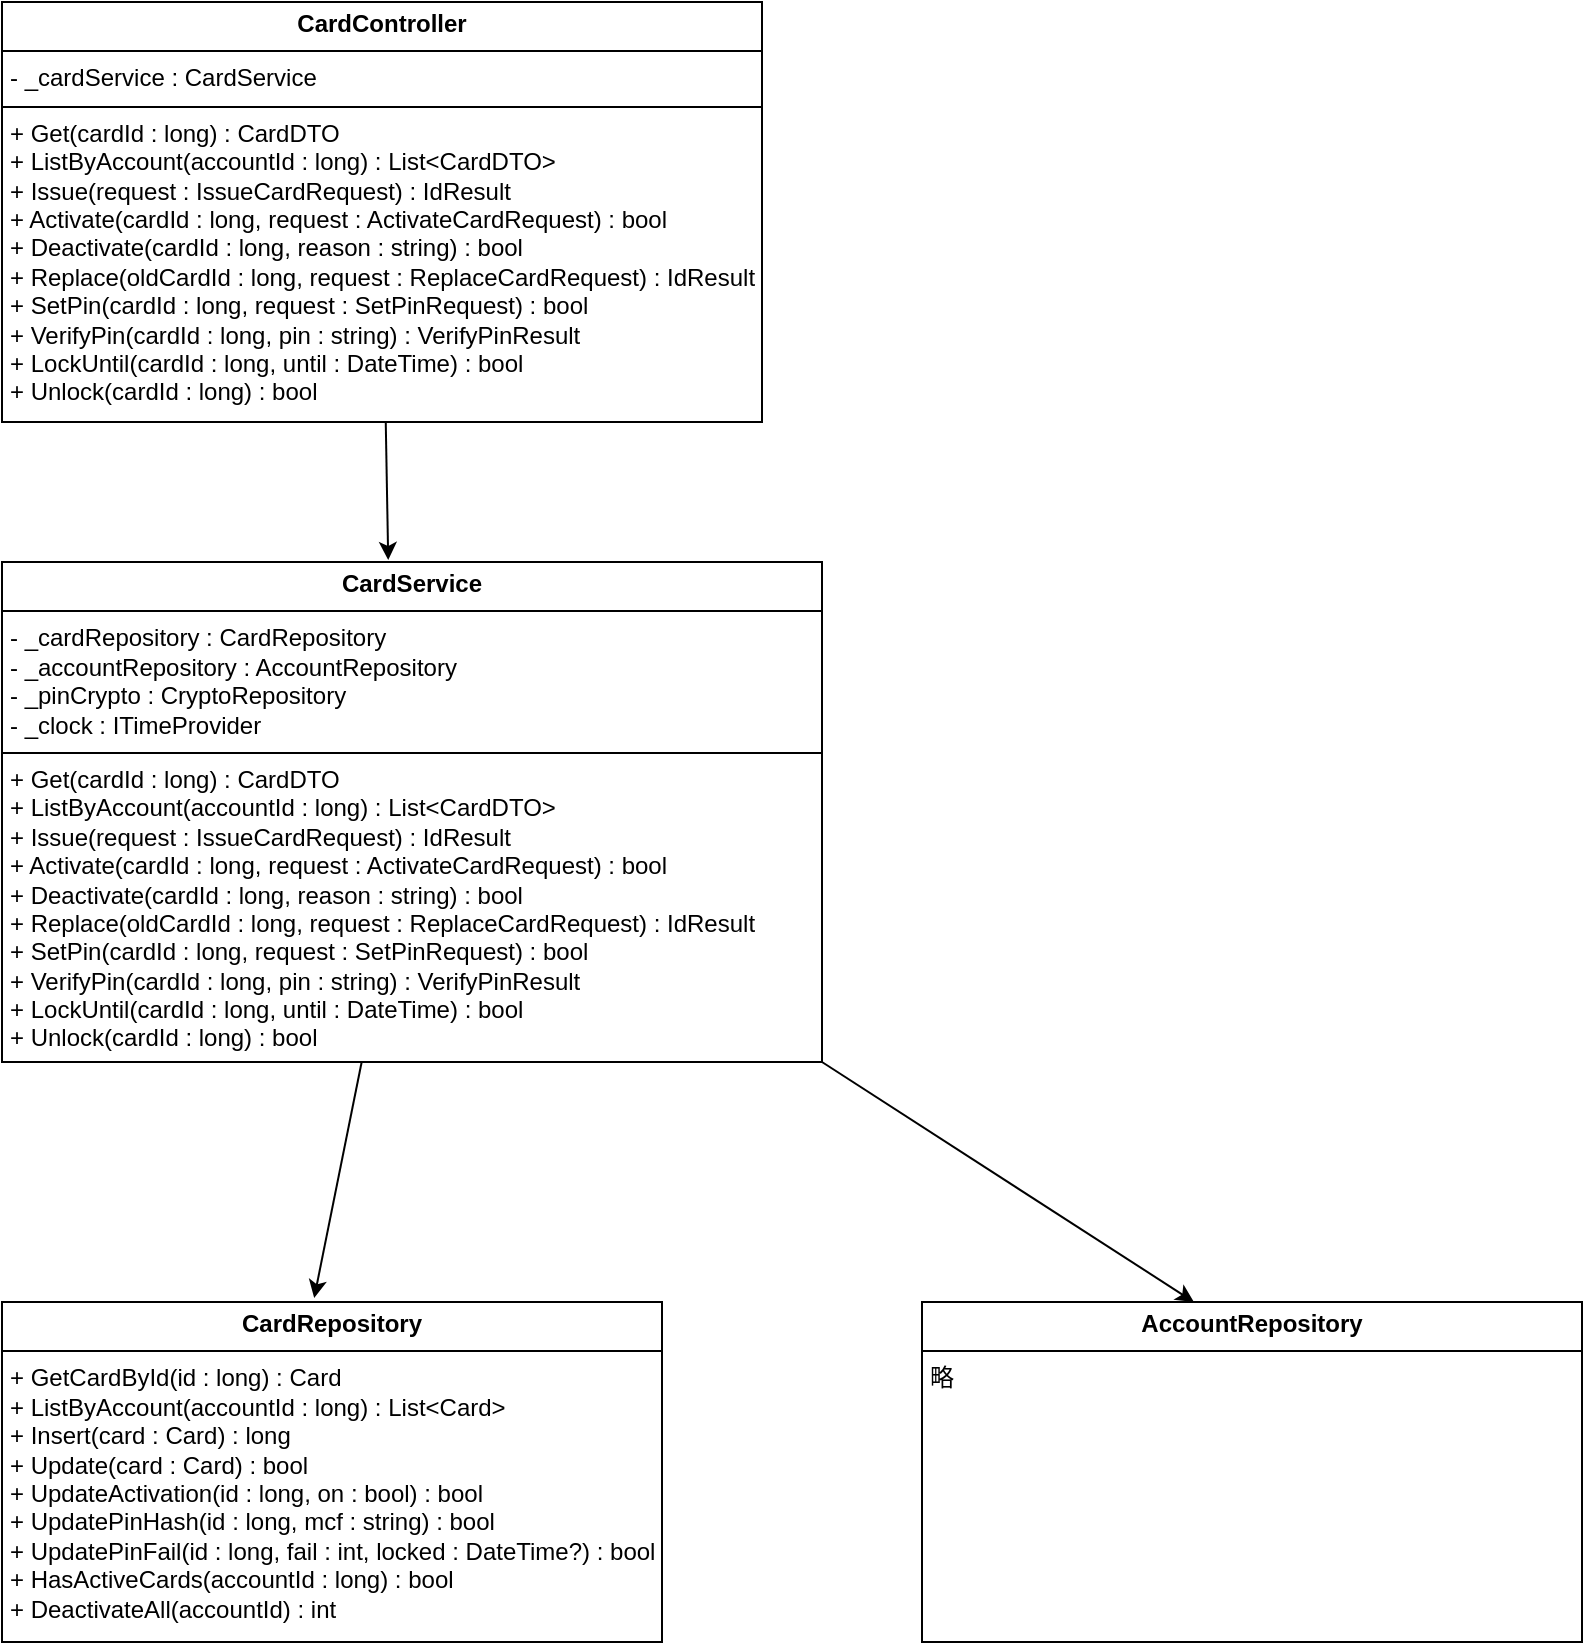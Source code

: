 <mxfile>
    <diagram id="FnUl5qL1QJIzFYyNyoqU" name="第 1 页">
        <mxGraphModel dx="1146" dy="787" grid="1" gridSize="10" guides="1" tooltips="1" connect="1" arrows="1" fold="1" page="1" pageScale="1" pageWidth="827" pageHeight="1169" math="0" shadow="0">
            <root>
                <mxCell id="0"/>
                <mxCell id="1" parent="0"/>
                <mxCell id="2" value="&lt;p style=&quot;margin:0px;margin-top:4px;text-align:center;&quot;&gt;&lt;b&gt;CardController&lt;/b&gt;&lt;/p&gt;&lt;hr size=&quot;1&quot; style=&quot;border-style:solid;&quot;&gt;&lt;p style=&quot;margin:0px;margin-left:4px;&quot;&gt;- _cardService : CardService&lt;/p&gt;&lt;hr size=&quot;1&quot; style=&quot;border-style:solid;&quot;&gt;&lt;p style=&quot;margin:0px;margin-left:4px;&quot;&gt;+ Get(cardId : long) : CardDTO&lt;/p&gt;&lt;p style=&quot;margin:0px;margin-left:4px;&quot;&gt;+ ListByAccount(accountId : long) : List&amp;lt;CardDTO&amp;gt;&lt;/p&gt;&lt;p style=&quot;margin:0px;margin-left:4px;&quot;&gt;+ Issue(request : IssueCardRequest) : IdResult&lt;/p&gt;&lt;p style=&quot;margin:0px;margin-left:4px;&quot;&gt;+ Activate(cardId : long, request : ActivateCardRequest) : bool&lt;/p&gt;&lt;p style=&quot;margin:0px;margin-left:4px;&quot;&gt;+ Deactivate(cardId : long, reason : string) : bool&lt;/p&gt;&lt;p style=&quot;margin:0px;margin-left:4px;&quot;&gt;+ Replace(oldCardId : long, request : ReplaceCardRequest) : IdResult&lt;/p&gt;&lt;p style=&quot;margin:0px;margin-left:4px;&quot;&gt;+ SetPin(cardId : long, request : SetPinRequest) : bool&lt;/p&gt;&lt;p style=&quot;margin:0px;margin-left:4px;&quot;&gt;+ VerifyPin(cardId : long, pin : string) : VerifyPinResult&lt;/p&gt;&lt;p style=&quot;margin:0px;margin-left:4px;&quot;&gt;+ LockUntil(cardId : long, until : DateTime) : bool&lt;/p&gt;&lt;p style=&quot;margin:0px;margin-left:4px;&quot;&gt;+ Unlock(cardId : long) : bool&lt;/p&gt;" style="verticalAlign=top;align=left;overflow=fill;html=1;whiteSpace=wrap;" parent="1" vertex="1">
                    <mxGeometry x="60" y="70" width="380" height="210" as="geometry"/>
                </mxCell>
                <mxCell id="3" value="&lt;p style=&quot;margin:0px;margin-top:4px;text-align:center;&quot;&gt;&lt;b&gt;CardService&lt;/b&gt;&lt;/p&gt;&lt;hr size=&quot;1&quot; style=&quot;border-style:solid;&quot;&gt;&lt;p style=&quot;margin:0px;margin-left:4px;&quot;&gt;- _cardRepository : CardRepository&lt;/p&gt;&lt;p style=&quot;margin:0px;margin-left:4px;&quot;&gt;- _accountRepository : AccountRepository&lt;/p&gt;&lt;p style=&quot;margin:0px;margin-left:4px;&quot;&gt;- _pinCrypto : CryptoRepository&lt;/p&gt;&lt;p style=&quot;margin:0px;margin-left:4px;&quot;&gt;- _clock : ITimeProvider&lt;/p&gt;&lt;hr size=&quot;1&quot; style=&quot;border-style:solid;&quot;&gt;&lt;p style=&quot;margin:0px;margin-left:4px;&quot;&gt;+ Get(cardId : long) : CardDTO&lt;/p&gt;&lt;p style=&quot;margin:0px;margin-left:4px;&quot;&gt;+ ListByAccount(accountId : long) : List&amp;lt;CardDTO&amp;gt;&lt;/p&gt;&lt;p style=&quot;margin:0px;margin-left:4px;&quot;&gt;+ Issue(request : IssueCardRequest) : IdResult&lt;/p&gt;&lt;p style=&quot;margin:0px;margin-left:4px;&quot;&gt;+ Activate(cardId : long, request : ActivateCardRequest) : bool&lt;/p&gt;&lt;p style=&quot;margin:0px;margin-left:4px;&quot;&gt;+ Deactivate(cardId : long, reason : string) : bool&lt;/p&gt;&lt;p style=&quot;margin:0px;margin-left:4px;&quot;&gt;+ Replace(oldCardId : long, request : ReplaceCardRequest) : IdResult&lt;/p&gt;&lt;p style=&quot;margin:0px;margin-left:4px;&quot;&gt;+ SetPin(cardId : long, request : SetPinRequest) : bool&lt;/p&gt;&lt;p style=&quot;margin:0px;margin-left:4px;&quot;&gt;+ VerifyPin(cardId : long, pin : string) : VerifyPinResult&lt;/p&gt;&lt;p style=&quot;margin:0px;margin-left:4px;&quot;&gt;+ LockUntil(cardId : long, until : DateTime) : bool&lt;/p&gt;&lt;p style=&quot;margin:0px;margin-left:4px;&quot;&gt;+ Unlock(cardId : long) : bool&lt;/p&gt;" style="verticalAlign=top;align=left;overflow=fill;html=1;whiteSpace=wrap;" parent="1" vertex="1">
                    <mxGeometry x="60" y="350" width="410" height="250" as="geometry"/>
                </mxCell>
                <mxCell id="4" value="&lt;p style=&quot;margin:0px;margin-top:4px;text-align:center;&quot;&gt;&lt;b&gt;CardRepository&lt;/b&gt;&lt;/p&gt;&lt;hr size=&quot;1&quot; style=&quot;border-style:solid;&quot;&gt;&lt;p style=&quot;margin:0px;margin-left:4px;&quot;&gt;&lt;/p&gt;&lt;p style=&quot;margin:0px;margin-left:4px;&quot;&gt;+ GetCardById(id : long) : Card&lt;/p&gt;&lt;p style=&quot;margin:0px;margin-left:4px;&quot;&gt;+ ListByAccount(accountId : long) : List&amp;lt;Card&amp;gt;&lt;/p&gt;&lt;p style=&quot;margin:0px;margin-left:4px;&quot;&gt;+ Insert(card : Card) : long&lt;/p&gt;&lt;p style=&quot;margin:0px;margin-left:4px;&quot;&gt;+ Update(card : Card) : bool&lt;/p&gt;&lt;p style=&quot;margin:0px;margin-left:4px;&quot;&gt;+ UpdateActivation(id : long, on : bool) : bool&lt;/p&gt;&lt;p style=&quot;margin:0px;margin-left:4px;&quot;&gt;+ UpdatePinHash(id : long, mcf : string) : bool&lt;/p&gt;&lt;p style=&quot;margin:0px;margin-left:4px;&quot;&gt;+ UpdatePinFail(id : long, fail : int, locked : DateTime?) : bool&lt;/p&gt;&lt;p style=&quot;margin:0px;margin-left:4px;&quot;&gt;+ HasActiveCards(accountId : long) : bool&lt;/p&gt;&lt;p style=&quot;margin:0px;margin-left:4px;&quot;&gt;+ DeactivateAll(accountId) : int&lt;/p&gt;" style="verticalAlign=top;align=left;overflow=fill;html=1;whiteSpace=wrap;" parent="1" vertex="1">
                    <mxGeometry x="60" y="720" width="330" height="170" as="geometry"/>
                </mxCell>
                <mxCell id="5" value="&lt;p style=&quot;margin:0px;margin-top:4px;text-align:center;&quot;&gt;&lt;b&gt;AccountRepository&lt;/b&gt;&lt;/p&gt;&lt;hr size=&quot;1&quot; style=&quot;border-style:solid;&quot;&gt;&lt;p style=&quot;margin:0px;margin-left:4px;&quot;&gt;&lt;/p&gt;&lt;p style=&quot;margin:0px;margin-left:4px;&quot;&gt;略&lt;/p&gt;" style="verticalAlign=top;align=left;overflow=fill;html=1;whiteSpace=wrap;" parent="1" vertex="1">
                    <mxGeometry x="520" y="720" width="330" height="170" as="geometry"/>
                </mxCell>
                <mxCell id="6" style="edgeStyle=none;html=1;entryX=0.471;entryY=-0.004;entryDx=0;entryDy=0;entryPerimeter=0;" parent="1" source="2" target="3" edge="1">
                    <mxGeometry relative="1" as="geometry"/>
                </mxCell>
                <mxCell id="8" style="edgeStyle=none;html=1;entryX=0.473;entryY=-0.012;entryDx=0;entryDy=0;entryPerimeter=0;" parent="1" source="3" target="4" edge="1">
                    <mxGeometry relative="1" as="geometry"/>
                </mxCell>
                <mxCell id="9" style="edgeStyle=none;html=1;exitX=1;exitY=1;exitDx=0;exitDy=0;entryX=0.412;entryY=0;entryDx=0;entryDy=0;entryPerimeter=0;" parent="1" source="3" target="5" edge="1">
                    <mxGeometry relative="1" as="geometry"/>
                </mxCell>
            </root>
        </mxGraphModel>
    </diagram>
</mxfile>